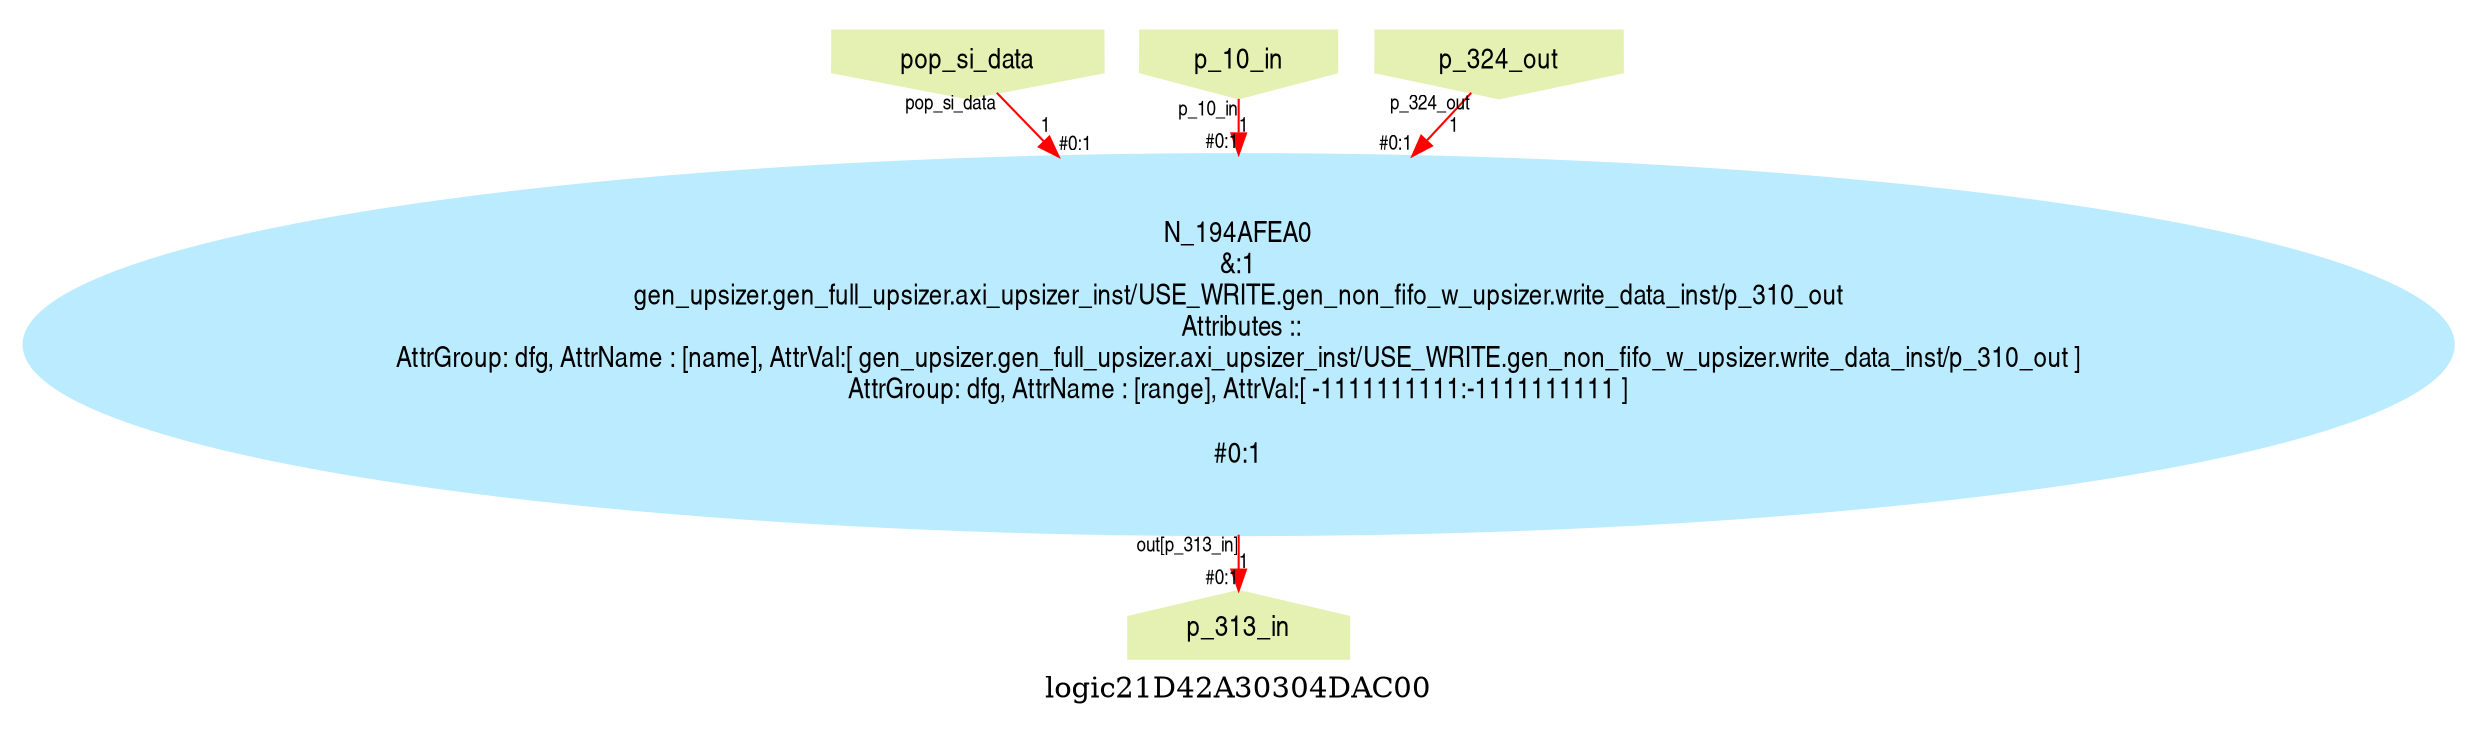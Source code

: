 digraph logic21D42A30304DAC00 {
graph [label="logic21D42A30304DAC00", margin="0.1,0.1", size="100,100", ranksep=0.1, splines=true];
node [style=filled, color="#ffee80", fontname=helveticanarrow];
edge [color="#ff0000", fontsize=10, fontname=helveticanarrow];
{ rank = source;logic21D42A30304DAC00_pop_si_data [label="pop_si_data", shape=invhouse, color="#e4f1b2"];
logic21D42A30304DAC00_p_10_in [label="p_10_in", shape=invhouse, color="#e4f1b2"];
logic21D42A30304DAC00_p_324_out [label="p_324_out", shape=invhouse, color="#e4f1b2"];
}
{ rank = sink;logic21D42A30304DAC00_p_313_in [label="p_313_in", shape=house, color="#e4f1b2"];
}
N_194AFEA0 [label="N_194AFEA0\n&:1\ngen_upsizer.gen_full_upsizer.axi_upsizer_inst/USE_WRITE.gen_non_fifo_w_upsizer.write_data_inst/p_310_out\n Attributes ::\nAttrGroup: dfg, AttrName : [name], AttrVal:[ gen_upsizer.gen_full_upsizer.axi_upsizer_inst/USE_WRITE.gen_non_fifo_w_upsizer.write_data_inst/p_310_out ]\nAttrGroup: dfg, AttrName : [range], AttrVal:[ -1111111111:-1111111111 ]\n\n#0:1\n", color="#bbebff"];
logic21D42A30304DAC00_pop_si_data -> N_194AFEA0 [label="1", taillabel=<pop_si_data>, headlabel=<P_1D8C3F80>, headlabel=<#0:1>];
logic21D42A30304DAC00_p_10_in -> N_194AFEA0 [label="1", taillabel=<p_10_in>, headlabel=<B>, headlabel=<#0:1>];
logic21D42A30304DAC00_p_324_out -> N_194AFEA0 [label="1", taillabel=<p_324_out>, headlabel=<A>, headlabel=<#0:1>];
N_194AFEA0 -> logic21D42A30304DAC00_p_313_in [label="1", taillabel=<out[p_313_in]>, headlabel=<p_313_in>, headlabel=<#0:1>];
}
